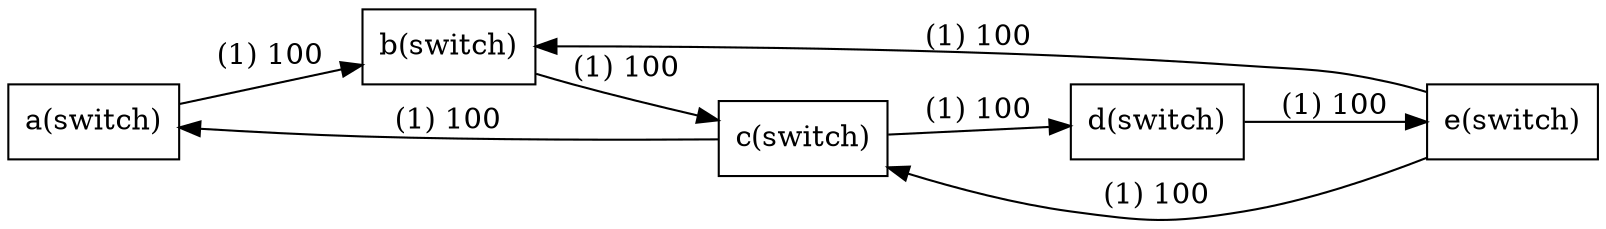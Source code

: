 digraph G{
rankdir=LR;
node [shape=record];

a [label="a(switch)"];
b [label="b(switch)"];
a->b[label="(1) 100"];
b [label="b(switch)"];
c [label="c(switch)"];
b->c[label="(1) 100"];
e [label="e(switch)"];
b [label="b(switch)"];
e->b[label="(1) 100"];
c [label="c(switch)"];
a [label="a(switch)"];
c->a[label="(1) 100"];
e [label="e(switch)"];
c [label="c(switch)"];
e->c[label="(1) 100"];
d [label="d(switch)"];
e [label="e(switch)"];
d->e[label="(1) 100"];
c [label="c(switch)"];
d [label="d(switch)"];
c->d[label="(1) 100"];

}